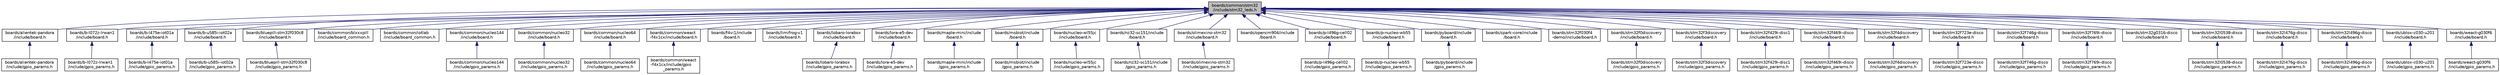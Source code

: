 digraph "boards/common/stm32/include/stm32_leds.h"
{
 // LATEX_PDF_SIZE
  edge [fontname="Helvetica",fontsize="10",labelfontname="Helvetica",labelfontsize="10"];
  node [fontname="Helvetica",fontsize="10",shape=record];
  Node1 [label="boards/common/stm32\l/include/stm32_leds.h",height=0.2,width=0.4,color="black", fillcolor="grey75", style="filled", fontcolor="black",tooltip="Common LED macros."];
  Node1 -> Node2 [dir="back",color="midnightblue",fontsize="10",style="solid",fontname="Helvetica"];
  Node2 [label="boards/alientek-pandora\l/include/board.h",height=0.2,width=0.4,color="black", fillcolor="white", style="filled",URL="$alientek-pandora_2include_2board_8h.html",tooltip="Board specific definitions for the Alientek Pandora board."];
  Node2 -> Node3 [dir="back",color="midnightblue",fontsize="10",style="solid",fontname="Helvetica"];
  Node3 [label="boards/alientek-pandora\l/include/gpio_params.h",height=0.2,width=0.4,color="black", fillcolor="white", style="filled",URL="$alientek-pandora_2include_2gpio__params_8h.html",tooltip="Board specific configuration of direct mapped GPIOs."];
  Node1 -> Node4 [dir="back",color="midnightblue",fontsize="10",style="solid",fontname="Helvetica"];
  Node4 [label="boards/b-l072z-lrwan1\l/include/board.h",height=0.2,width=0.4,color="black", fillcolor="white", style="filled",URL="$b-l072z-lrwan1_2include_2board_8h.html",tooltip="Board specific definitions for the ST B-L072Z-LRWAN1 board."];
  Node4 -> Node5 [dir="back",color="midnightblue",fontsize="10",style="solid",fontname="Helvetica"];
  Node5 [label="boards/b-l072z-lrwan1\l/include/gpio_params.h",height=0.2,width=0.4,color="black", fillcolor="white", style="filled",URL="$b-l072z-lrwan1_2include_2gpio__params_8h.html",tooltip="Board specific configuration of direct mapped GPIOs."];
  Node1 -> Node6 [dir="back",color="midnightblue",fontsize="10",style="solid",fontname="Helvetica"];
  Node6 [label="boards/b-l475e-iot01a\l/include/board.h",height=0.2,width=0.4,color="black", fillcolor="white", style="filled",URL="$b-l475e-iot01a_2include_2board_8h.html",tooltip="Board specific definitions for the ST B-L475E-IOT01A board."];
  Node6 -> Node7 [dir="back",color="midnightblue",fontsize="10",style="solid",fontname="Helvetica"];
  Node7 [label="boards/b-l475e-iot01a\l/include/gpio_params.h",height=0.2,width=0.4,color="black", fillcolor="white", style="filled",URL="$b-l475e-iot01a_2include_2gpio__params_8h.html",tooltip="Board specific configuration of direct mapped GPIOs."];
  Node1 -> Node8 [dir="back",color="midnightblue",fontsize="10",style="solid",fontname="Helvetica"];
  Node8 [label="boards/b-u585i-iot02a\l/include/board.h",height=0.2,width=0.4,color="black", fillcolor="white", style="filled",URL="$b-u585i-iot02a_2include_2board_8h.html",tooltip="Board specific definitions for the ST B-U585I-IOT02A board."];
  Node8 -> Node9 [dir="back",color="midnightblue",fontsize="10",style="solid",fontname="Helvetica"];
  Node9 [label="boards/b-u585i-iot02a\l/include/gpio_params.h",height=0.2,width=0.4,color="black", fillcolor="white", style="filled",URL="$b-u585i-iot02a_2include_2gpio__params_8h.html",tooltip="Board specific configuration of direct mapped GPIOs."];
  Node1 -> Node10 [dir="back",color="midnightblue",fontsize="10",style="solid",fontname="Helvetica"];
  Node10 [label="boards/bluepill-stm32f030c8\l/include/board.h",height=0.2,width=0.4,color="black", fillcolor="white", style="filled",URL="$bluepill-stm32f030c8_2include_2board_8h.html",tooltip="This board can be bought very cheaply (< 2€) on sites like eBay or AliExpress."];
  Node10 -> Node11 [dir="back",color="midnightblue",fontsize="10",style="solid",fontname="Helvetica"];
  Node11 [label="boards/bluepill-stm32f030c8\l/include/gpio_params.h",height=0.2,width=0.4,color="black", fillcolor="white", style="filled",URL="$bluepill-stm32f030c8_2include_2gpio__params_8h.html",tooltip="Board specific configuration of direct mapped GPIOs."];
  Node1 -> Node12 [dir="back",color="midnightblue",fontsize="10",style="solid",fontname="Helvetica"];
  Node12 [label="boards/common/blxxxpill\l/include/board_common.h",height=0.2,width=0.4,color="black", fillcolor="white", style="filled",URL="$blxxxpill_2include_2board__common_8h.html",tooltip="Peripheral MCU configuration for the bluepill/blackpill board."];
  Node1 -> Node13 [dir="back",color="midnightblue",fontsize="10",style="solid",fontname="Helvetica"];
  Node13 [label="boards/common/iotlab\l/include/board_common.h",height=0.2,width=0.4,color="black", fillcolor="white", style="filled",URL="$iotlab_2include_2board__common_8h.html",tooltip="Board specific definitions for the iotlab-m3 board."];
  Node1 -> Node14 [dir="back",color="midnightblue",fontsize="10",style="solid",fontname="Helvetica"];
  Node14 [label="boards/common/nucleo144\l/include/board.h",height=0.2,width=0.4,color="black", fillcolor="white", style="filled",URL="$common_2nucleo144_2include_2board_8h.html",tooltip="Common pin definitions and board configuration options."];
  Node14 -> Node15 [dir="back",color="midnightblue",fontsize="10",style="solid",fontname="Helvetica"];
  Node15 [label="boards/common/nucleo144\l/include/gpio_params.h",height=0.2,width=0.4,color="black", fillcolor="white", style="filled",URL="$common_2nucleo144_2include_2gpio__params_8h.html",tooltip="Board specific configuration of direct mapped GPIOs."];
  Node1 -> Node16 [dir="back",color="midnightblue",fontsize="10",style="solid",fontname="Helvetica"];
  Node16 [label="boards/common/nucleo32\l/include/board.h",height=0.2,width=0.4,color="black", fillcolor="white", style="filled",URL="$common_2nucleo32_2include_2board_8h.html",tooltip="Common pin definitions and board configuration options."];
  Node16 -> Node17 [dir="back",color="midnightblue",fontsize="10",style="solid",fontname="Helvetica"];
  Node17 [label="boards/common/nucleo32\l/include/gpio_params.h",height=0.2,width=0.4,color="black", fillcolor="white", style="filled",URL="$common_2nucleo32_2include_2gpio__params_8h.html",tooltip="Board specific configuration of direct mapped GPIOs."];
  Node1 -> Node18 [dir="back",color="midnightblue",fontsize="10",style="solid",fontname="Helvetica"];
  Node18 [label="boards/common/nucleo64\l/include/board.h",height=0.2,width=0.4,color="black", fillcolor="white", style="filled",URL="$common_2nucleo64_2include_2board_8h.html",tooltip="Common pin definitions and board configuration options."];
  Node18 -> Node19 [dir="back",color="midnightblue",fontsize="10",style="solid",fontname="Helvetica"];
  Node19 [label="boards/common/nucleo64\l/include/gpio_params.h",height=0.2,width=0.4,color="black", fillcolor="white", style="filled",URL="$common_2nucleo64_2include_2gpio__params_8h.html",tooltip="Board specific configuration of direct mapped GPIOs."];
  Node1 -> Node20 [dir="back",color="midnightblue",fontsize="10",style="solid",fontname="Helvetica"];
  Node20 [label="boards/common/weact\l-f4x1cx/include/board.h",height=0.2,width=0.4,color="black", fillcolor="white", style="filled",URL="$common_2weact-f4x1cx_2include_2board_8h.html",tooltip="Support for the WeAct-F4x1Cx Board."];
  Node20 -> Node21 [dir="back",color="midnightblue",fontsize="10",style="solid",fontname="Helvetica"];
  Node21 [label="boards/common/weact\l-f4x1cx/include/gpio\l_params.h",height=0.2,width=0.4,color="black", fillcolor="white", style="filled",URL="$common_2weact-f4x1cx_2include_2gpio__params_8h.html",tooltip="Board specific configuration of direct mapped GPIOs."];
  Node1 -> Node22 [dir="back",color="midnightblue",fontsize="10",style="solid",fontname="Helvetica"];
  Node22 [label="boards/f4vi1/include\l/board.h",height=0.2,width=0.4,color="black", fillcolor="white", style="filled",URL="$f4vi1_2include_2board_8h.html",tooltip="Board specific definitions for the f4vi1 board."];
  Node1 -> Node23 [dir="back",color="midnightblue",fontsize="10",style="solid",fontname="Helvetica"];
  Node23 [label="boards/limifrog-v1\l/include/board.h",height=0.2,width=0.4,color="black", fillcolor="white", style="filled",URL="$limifrog-v1_2include_2board_8h.html",tooltip="Board specific definitions for the limifrog-v1 board."];
  Node1 -> Node24 [dir="back",color="midnightblue",fontsize="10",style="solid",fontname="Helvetica"];
  Node24 [label="boards/lobaro-lorabox\l/include/board.h",height=0.2,width=0.4,color="black", fillcolor="white", style="filled",URL="$lobaro-lorabox_2include_2board_8h.html",tooltip="Support for Lobaro LoraBox."];
  Node24 -> Node25 [dir="back",color="midnightblue",fontsize="10",style="solid",fontname="Helvetica"];
  Node25 [label="boards/lobaro-lorabox\l/include/gpio_params.h",height=0.2,width=0.4,color="black", fillcolor="white", style="filled",URL="$lobaro-lorabox_2include_2gpio__params_8h.html",tooltip="Board specific configuration of direct mapped GPIOs."];
  Node1 -> Node26 [dir="back",color="midnightblue",fontsize="10",style="solid",fontname="Helvetica"];
  Node26 [label="boards/lora-e5-dev\l/include/board.h",height=0.2,width=0.4,color="black", fillcolor="white", style="filled",URL="$lora-e5-dev_2include_2board_8h.html",tooltip="Pin definitions and board configuration options for LoRa-E5 Development Board."];
  Node26 -> Node27 [dir="back",color="midnightblue",fontsize="10",style="solid",fontname="Helvetica"];
  Node27 [label="boards/lora-e5-dev\l/include/gpio_params.h",height=0.2,width=0.4,color="black", fillcolor="white", style="filled",URL="$lora-e5-dev_2include_2gpio__params_8h.html",tooltip="Board specific configuration of direct mapped GPIOs."];
  Node1 -> Node28 [dir="back",color="midnightblue",fontsize="10",style="solid",fontname="Helvetica"];
  Node28 [label="boards/maple-mini/include\l/board.h",height=0.2,width=0.4,color="black", fillcolor="white", style="filled",URL="$maple-mini_2include_2board_8h.html",tooltip="Board specific definitions for the maple-mini board."];
  Node28 -> Node29 [dir="back",color="midnightblue",fontsize="10",style="solid",fontname="Helvetica"];
  Node29 [label="boards/maple-mini/include\l/gpio_params.h",height=0.2,width=0.4,color="black", fillcolor="white", style="filled",URL="$maple-mini_2include_2gpio__params_8h.html",tooltip="Board specific configuration of direct mapped GPIOs."];
  Node1 -> Node30 [dir="back",color="midnightblue",fontsize="10",style="solid",fontname="Helvetica"];
  Node30 [label="boards/msbiot/include\l/board.h",height=0.2,width=0.4,color="black", fillcolor="white", style="filled",URL="$msbiot_2include_2board_8h.html",tooltip="Board specific definitions for the MSB-IoT board."];
  Node30 -> Node31 [dir="back",color="midnightblue",fontsize="10",style="solid",fontname="Helvetica"];
  Node31 [label="boards/msbiot/include\l/gpio_params.h",height=0.2,width=0.4,color="black", fillcolor="white", style="filled",URL="$msbiot_2include_2gpio__params_8h.html",tooltip="Board specific configuration of direct mapped GPIOs."];
  Node1 -> Node32 [dir="back",color="midnightblue",fontsize="10",style="solid",fontname="Helvetica"];
  Node32 [label="boards/nucleo-wl55jc\l/include/board.h",height=0.2,width=0.4,color="black", fillcolor="white", style="filled",URL="$nucleo-wl55jc_2include_2board_8h.html",tooltip="Pin definitions and board configuration options."];
  Node32 -> Node33 [dir="back",color="midnightblue",fontsize="10",style="solid",fontname="Helvetica"];
  Node33 [label="boards/nucleo-wl55jc\l/include/gpio_params.h",height=0.2,width=0.4,color="black", fillcolor="white", style="filled",URL="$nucleo-wl55jc_2include_2gpio__params_8h.html",tooltip="Board specific configuration of direct mapped GPIOs."];
  Node1 -> Node34 [dir="back",color="midnightblue",fontsize="10",style="solid",fontname="Helvetica"];
  Node34 [label="boards/nz32-sc151/include\l/board.h",height=0.2,width=0.4,color="black", fillcolor="white", style="filled",URL="$nz32-sc151_2include_2board_8h.html",tooltip="Board specific definitions for the nz32-sc151 board."];
  Node34 -> Node35 [dir="back",color="midnightblue",fontsize="10",style="solid",fontname="Helvetica"];
  Node35 [label="boards/nz32-sc151/include\l/gpio_params.h",height=0.2,width=0.4,color="black", fillcolor="white", style="filled",URL="$nz32-sc151_2include_2gpio__params_8h.html",tooltip="Board specific configuration of direct mapped GPIOs."];
  Node1 -> Node36 [dir="back",color="midnightblue",fontsize="10",style="solid",fontname="Helvetica"];
  Node36 [label="boards/olimexino-stm32\l/include/board.h",height=0.2,width=0.4,color="black", fillcolor="white", style="filled",URL="$olimexino-stm32_2include_2board_8h.html",tooltip="Board specific definitions for the OLIMEXINO STM32 board."];
  Node36 -> Node37 [dir="back",color="midnightblue",fontsize="10",style="solid",fontname="Helvetica"];
  Node37 [label="boards/olimexino-stm32\l/include/gpio_params.h",height=0.2,width=0.4,color="black", fillcolor="white", style="filled",URL="$olimexino-stm32_2include_2gpio__params_8h.html",tooltip="Board specific configuration of direct mapped GPIOs."];
  Node1 -> Node38 [dir="back",color="midnightblue",fontsize="10",style="solid",fontname="Helvetica"];
  Node38 [label="boards/opencm904/include\l/board.h",height=0.2,width=0.4,color="black", fillcolor="white", style="filled",URL="$opencm904_2include_2board_8h.html",tooltip="Board specific definitions for the OpenCM9.04 board."];
  Node1 -> Node39 [dir="back",color="midnightblue",fontsize="10",style="solid",fontname="Helvetica"];
  Node39 [label="boards/p-l496g-cell02\l/include/board.h",height=0.2,width=0.4,color="black", fillcolor="white", style="filled",URL="$p-l496g-cell02_2include_2board_8h.html",tooltip="Board specific definitions for the P-L496G-CELL02 board."];
  Node39 -> Node40 [dir="back",color="midnightblue",fontsize="10",style="solid",fontname="Helvetica"];
  Node40 [label="boards/p-l496g-cell02\l/include/gpio_params.h",height=0.2,width=0.4,color="black", fillcolor="white", style="filled",URL="$p-l496g-cell02_2include_2gpio__params_8h.html",tooltip="Board specific configuration of direct mapped GPIOs."];
  Node1 -> Node41 [dir="back",color="midnightblue",fontsize="10",style="solid",fontname="Helvetica"];
  Node41 [label="boards/p-nucleo-wb55\l/include/board.h",height=0.2,width=0.4,color="black", fillcolor="white", style="filled",URL="$p-nucleo-wb55_2include_2board_8h.html",tooltip="Pin definitions and board configuration options."];
  Node41 -> Node42 [dir="back",color="midnightblue",fontsize="10",style="solid",fontname="Helvetica"];
  Node42 [label="boards/p-nucleo-wb55\l/include/gpio_params.h",height=0.2,width=0.4,color="black", fillcolor="white", style="filled",URL="$p-nucleo-wb55_2include_2gpio__params_8h.html",tooltip="Board specific configuration of direct mapped GPIOs."];
  Node1 -> Node43 [dir="back",color="midnightblue",fontsize="10",style="solid",fontname="Helvetica"];
  Node43 [label="boards/pyboard/include\l/board.h",height=0.2,width=0.4,color="black", fillcolor="white", style="filled",URL="$pyboard_2include_2board_8h.html",tooltip="Board specific definitions for the pyboard board."];
  Node43 -> Node44 [dir="back",color="midnightblue",fontsize="10",style="solid",fontname="Helvetica"];
  Node44 [label="boards/pyboard/include\l/gpio_params.h",height=0.2,width=0.4,color="black", fillcolor="white", style="filled",URL="$pyboard_2include_2gpio__params_8h.html",tooltip="Board specific configuration of direct mapped GPIOs."];
  Node1 -> Node45 [dir="back",color="midnightblue",fontsize="10",style="solid",fontname="Helvetica"];
  Node45 [label="boards/spark-core/include\l/board.h",height=0.2,width=0.4,color="black", fillcolor="white", style="filled",URL="$spark-core_2include_2board_8h.html",tooltip="Board specific definitions for the spark-core board."];
  Node1 -> Node46 [dir="back",color="midnightblue",fontsize="10",style="solid",fontname="Helvetica"];
  Node46 [label="boards/stm32f030f4\l-demo/include/board.h",height=0.2,width=0.4,color="black", fillcolor="white", style="filled",URL="$stm32f030f4-demo_2include_2board_8h.html",tooltip="This board can be bought very cheaply (< 1€) on sites like eBay or AliExpress."];
  Node1 -> Node47 [dir="back",color="midnightblue",fontsize="10",style="solid",fontname="Helvetica"];
  Node47 [label="boards/stm32f0discovery\l/include/board.h",height=0.2,width=0.4,color="black", fillcolor="white", style="filled",URL="$stm32f0discovery_2include_2board_8h.html",tooltip="Board specific definitions for the STM32F0Discovery evaluation board."];
  Node47 -> Node48 [dir="back",color="midnightblue",fontsize="10",style="solid",fontname="Helvetica"];
  Node48 [label="boards/stm32f0discovery\l/include/gpio_params.h",height=0.2,width=0.4,color="black", fillcolor="white", style="filled",URL="$stm32f0discovery_2include_2gpio__params_8h.html",tooltip="Board specific configuration of direct mapped GPIOs."];
  Node1 -> Node49 [dir="back",color="midnightblue",fontsize="10",style="solid",fontname="Helvetica"];
  Node49 [label="boards/stm32f3discovery\l/include/board.h",height=0.2,width=0.4,color="black", fillcolor="white", style="filled",URL="$stm32f3discovery_2include_2board_8h.html",tooltip="Board specific definitions for the STM32F3Discovery evaluation board."];
  Node49 -> Node50 [dir="back",color="midnightblue",fontsize="10",style="solid",fontname="Helvetica"];
  Node50 [label="boards/stm32f3discovery\l/include/gpio_params.h",height=0.2,width=0.4,color="black", fillcolor="white", style="filled",URL="$stm32f3discovery_2include_2gpio__params_8h.html",tooltip="Board specific configuration of direct mapped GPIOs."];
  Node1 -> Node51 [dir="back",color="midnightblue",fontsize="10",style="solid",fontname="Helvetica"];
  Node51 [label="boards/stm32f429i-disc1\l/include/board.h",height=0.2,width=0.4,color="black", fillcolor="white", style="filled",URL="$stm32f429i-disc1_2include_2board_8h.html",tooltip="Board specific definitions for the STM32F429I-DISC1 evaluation board."];
  Node51 -> Node52 [dir="back",color="midnightblue",fontsize="10",style="solid",fontname="Helvetica"];
  Node52 [label="boards/stm32f429i-disc1\l/include/gpio_params.h",height=0.2,width=0.4,color="black", fillcolor="white", style="filled",URL="$stm32f429i-disc1_2include_2gpio__params_8h.html",tooltip="Board specific configuration of direct mapped GPIOs."];
  Node1 -> Node53 [dir="back",color="midnightblue",fontsize="10",style="solid",fontname="Helvetica"];
  Node53 [label="boards/stm32f469i-disco\l/include/board.h",height=0.2,width=0.4,color="black", fillcolor="white", style="filled",URL="$stm32f469i-disco_2include_2board_8h.html",tooltip="Board specific definitions for the STM32F469I-DISCO board."];
  Node53 -> Node54 [dir="back",color="midnightblue",fontsize="10",style="solid",fontname="Helvetica"];
  Node54 [label="boards/stm32f469i-disco\l/include/gpio_params.h",height=0.2,width=0.4,color="black", fillcolor="white", style="filled",URL="$stm32f469i-disco_2include_2gpio__params_8h_source.html",tooltip=" "];
  Node1 -> Node55 [dir="back",color="midnightblue",fontsize="10",style="solid",fontname="Helvetica"];
  Node55 [label="boards/stm32f4discovery\l/include/board.h",height=0.2,width=0.4,color="black", fillcolor="white", style="filled",URL="$stm32f4discovery_2include_2board_8h.html",tooltip="Board specific definitions for the STM32F4Discovery evaluation board."];
  Node55 -> Node56 [dir="back",color="midnightblue",fontsize="10",style="solid",fontname="Helvetica"];
  Node56 [label="boards/stm32f4discovery\l/include/gpio_params.h",height=0.2,width=0.4,color="black", fillcolor="white", style="filled",URL="$stm32f4discovery_2include_2gpio__params_8h.html",tooltip="Board specific configuration of direct mapped GPIOs."];
  Node1 -> Node57 [dir="back",color="midnightblue",fontsize="10",style="solid",fontname="Helvetica"];
  Node57 [label="boards/stm32f723e-disco\l/include/board.h",height=0.2,width=0.4,color="black", fillcolor="white", style="filled",URL="$stm32f723e-disco_2include_2board_8h.html",tooltip="Board specific definitions for the STM32F723E-DISCO board."];
  Node57 -> Node58 [dir="back",color="midnightblue",fontsize="10",style="solid",fontname="Helvetica"];
  Node58 [label="boards/stm32f723e-disco\l/include/gpio_params.h",height=0.2,width=0.4,color="black", fillcolor="white", style="filled",URL="$stm32f723e-disco_2include_2gpio__params_8h.html",tooltip="Board specific configuration of direct mapped GPIOs."];
  Node1 -> Node59 [dir="back",color="midnightblue",fontsize="10",style="solid",fontname="Helvetica"];
  Node59 [label="boards/stm32f746g-disco\l/include/board.h",height=0.2,width=0.4,color="black", fillcolor="white", style="filled",URL="$stm32f746g-disco_2include_2board_8h.html",tooltip="Board specific definitions for the STM32F746G-DISCO."];
  Node59 -> Node60 [dir="back",color="midnightblue",fontsize="10",style="solid",fontname="Helvetica"];
  Node60 [label="boards/stm32f746g-disco\l/include/gpio_params.h",height=0.2,width=0.4,color="black", fillcolor="white", style="filled",URL="$stm32f746g-disco_2include_2gpio__params_8h.html",tooltip="Board specific configuration of direct mapped GPIOs."];
  Node1 -> Node61 [dir="back",color="midnightblue",fontsize="10",style="solid",fontname="Helvetica"];
  Node61 [label="boards/stm32f769i-disco\l/include/board.h",height=0.2,width=0.4,color="black", fillcolor="white", style="filled",URL="$stm32f769i-disco_2include_2board_8h.html",tooltip="Board specific definitions for the STM32F769I-DISCO board."];
  Node61 -> Node62 [dir="back",color="midnightblue",fontsize="10",style="solid",fontname="Helvetica"];
  Node62 [label="boards/stm32f769i-disco\l/include/gpio_params.h",height=0.2,width=0.4,color="black", fillcolor="white", style="filled",URL="$stm32f769i-disco_2include_2gpio__params_8h.html",tooltip="Board specific configuration of direct mapped GPIOs."];
  Node1 -> Node63 [dir="back",color="midnightblue",fontsize="10",style="solid",fontname="Helvetica"];
  Node63 [label="boards/stm32g0316-disco\l/include/board.h",height=0.2,width=0.4,color="black", fillcolor="white", style="filled",URL="$stm32g0316-disco_2include_2board_8h.html",tooltip="Board specific definitions for the STM32G0316-DISCO."];
  Node1 -> Node64 [dir="back",color="midnightblue",fontsize="10",style="solid",fontname="Helvetica"];
  Node64 [label="boards/stm32l0538-disco\l/include/board.h",height=0.2,width=0.4,color="black", fillcolor="white", style="filled",URL="$stm32l0538-disco_2include_2board_8h.html",tooltip="Board specific definitions for the STM32L0538-DISCO evaluation board."];
  Node64 -> Node65 [dir="back",color="midnightblue",fontsize="10",style="solid",fontname="Helvetica"];
  Node65 [label="boards/stm32l0538-disco\l/include/gpio_params.h",height=0.2,width=0.4,color="black", fillcolor="white", style="filled",URL="$stm32l0538-disco_2include_2gpio__params_8h.html",tooltip="Board specific configuration of direct mapped GPIOs."];
  Node1 -> Node66 [dir="back",color="midnightblue",fontsize="10",style="solid",fontname="Helvetica"];
  Node66 [label="boards/stm32l476g-disco\l/include/board.h",height=0.2,width=0.4,color="black", fillcolor="white", style="filled",URL="$stm32l476g-disco_2include_2board_8h.html",tooltip="Support for the STM32L476G-DISCO board."];
  Node66 -> Node67 [dir="back",color="midnightblue",fontsize="10",style="solid",fontname="Helvetica"];
  Node67 [label="boards/stm32l476g-disco\l/include/gpio_params.h",height=0.2,width=0.4,color="black", fillcolor="white", style="filled",URL="$stm32l476g-disco_2include_2gpio__params_8h.html",tooltip="Board specific configuration of direct mapped GPIOs."];
  Node1 -> Node68 [dir="back",color="midnightblue",fontsize="10",style="solid",fontname="Helvetica"];
  Node68 [label="boards/stm32l496g-disco\l/include/board.h",height=0.2,width=0.4,color="black", fillcolor="white", style="filled",URL="$stm32l496g-disco_2include_2board_8h.html",tooltip="Board specific definitions for the STM32L496G-DISCO board."];
  Node68 -> Node69 [dir="back",color="midnightblue",fontsize="10",style="solid",fontname="Helvetica"];
  Node69 [label="boards/stm32l496g-disco\l/include/gpio_params.h",height=0.2,width=0.4,color="black", fillcolor="white", style="filled",URL="$stm32l496g-disco_2include_2gpio__params_8h.html",tooltip="Board specific configuration of direct mapped GPIOs."];
  Node1 -> Node70 [dir="back",color="midnightblue",fontsize="10",style="solid",fontname="Helvetica"];
  Node70 [label="boards/ublox-c030-u201\l/include/board.h",height=0.2,width=0.4,color="black", fillcolor="white", style="filled",URL="$ublox-c030-u201_2include_2board_8h.html",tooltip="Board specific definitions for the Ublox C030-U201 board."];
  Node70 -> Node71 [dir="back",color="midnightblue",fontsize="10",style="solid",fontname="Helvetica"];
  Node71 [label="boards/ublox-c030-u201\l/include/gpio_params.h",height=0.2,width=0.4,color="black", fillcolor="white", style="filled",URL="$ublox-c030-u201_2include_2gpio__params_8h.html",tooltip="Board specific configuration of direct mapped GPIOs."];
  Node1 -> Node72 [dir="back",color="midnightblue",fontsize="10",style="solid",fontname="Helvetica"];
  Node72 [label="boards/weact-g030f6\l/include/board.h",height=0.2,width=0.4,color="black", fillcolor="white", style="filled",URL="$weact-g030f6_2include_2board_8h.html",tooltip="Board specific definitions for WeAct-G030F6."];
  Node72 -> Node73 [dir="back",color="midnightblue",fontsize="10",style="solid",fontname="Helvetica"];
  Node73 [label="boards/weact-g030f6\l/include/gpio_params.h",height=0.2,width=0.4,color="black", fillcolor="white", style="filled",URL="$weact-g030f6_2include_2gpio__params_8h.html",tooltip="Board specific configuration of direct mapped GPIOs."];
}
